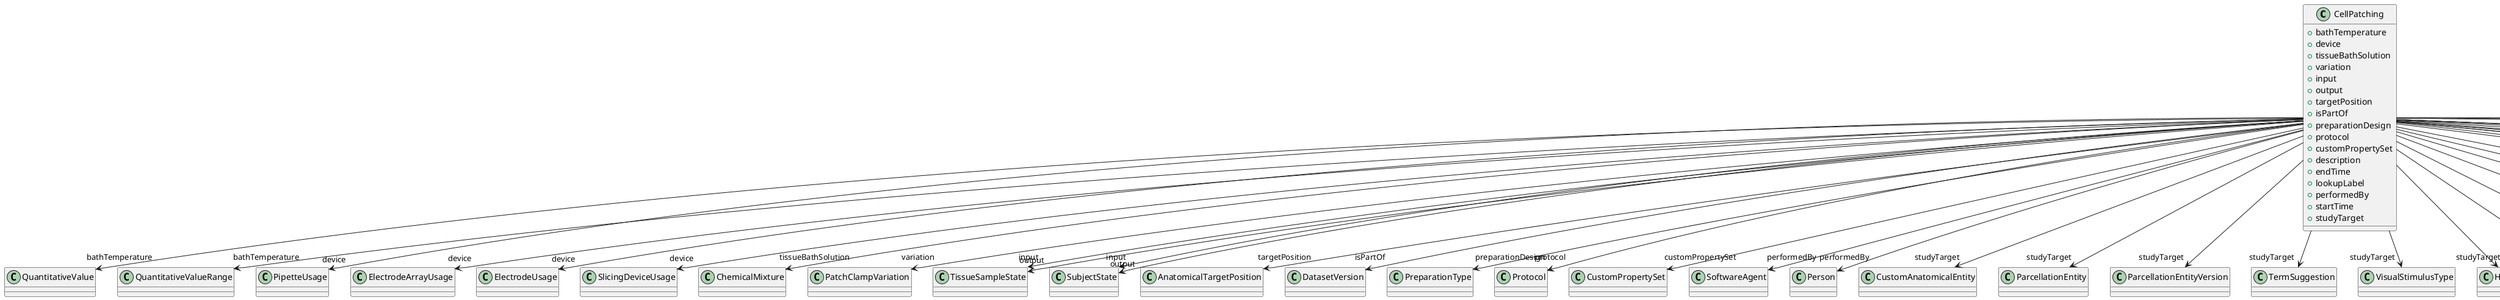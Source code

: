 @startuml
class CellPatching {
+bathTemperature
+device
+tissueBathSolution
+variation
+input
+output
+targetPosition
+isPartOf
+preparationDesign
+protocol
+customPropertySet
+description
+endTime
+lookupLabel
+performedBy
+startTime
+studyTarget

}
CellPatching -d-> "bathTemperature" QuantitativeValue
CellPatching -d-> "bathTemperature" QuantitativeValueRange
CellPatching -d-> "device" PipetteUsage
CellPatching -d-> "device" ElectrodeArrayUsage
CellPatching -d-> "device" ElectrodeUsage
CellPatching -d-> "device" SlicingDeviceUsage
CellPatching -d-> "tissueBathSolution" ChemicalMixture
CellPatching -d-> "variation" PatchClampVariation
CellPatching -d-> "input" TissueSampleState
CellPatching -d-> "input" SubjectState
CellPatching -d-> "output" TissueSampleState
CellPatching -d-> "output" SubjectState
CellPatching -d-> "targetPosition" AnatomicalTargetPosition
CellPatching -d-> "isPartOf" DatasetVersion
CellPatching -d-> "preparationDesign" PreparationType
CellPatching -d-> "protocol" Protocol
CellPatching -d-> "customPropertySet" CustomPropertySet
CellPatching -d-> "performedBy" SoftwareAgent
CellPatching -d-> "performedBy" Person
CellPatching -d-> "studyTarget" CustomAnatomicalEntity
CellPatching -d-> "studyTarget" ParcellationEntity
CellPatching -d-> "studyTarget" ParcellationEntityVersion
CellPatching -d-> "studyTarget" TermSuggestion
CellPatching -d-> "studyTarget" VisualStimulusType
CellPatching -d-> "studyTarget" Handedness
CellPatching -d-> "studyTarget" Species
CellPatching -d-> "studyTarget" BiologicalSex
CellPatching -d-> "studyTarget" OpticalStimulusType
CellPatching -d-> "studyTarget" UBERONParcellation
CellPatching -d-> "studyTarget" OlfactoryStimulusType
CellPatching -d-> "studyTarget" ElectricalStimulusType
CellPatching -d-> "studyTarget" CellType
CellPatching -d-> "studyTarget" Disease
CellPatching -d-> "studyTarget" AuditoryStimulusType
CellPatching -d-> "studyTarget" SubcellularEntity
CellPatching -d-> "studyTarget" GeneticStrainType
CellPatching -d-> "studyTarget" OrganismSubstance
CellPatching -d-> "studyTarget" TactileStimulusType
CellPatching -d-> "studyTarget" OrganismSystem
CellPatching -d-> "studyTarget" GustatoryStimulusType
CellPatching -d-> "studyTarget" Organ
CellPatching -d-> "studyTarget" DiseaseModel
CellPatching -d-> "studyTarget" BreedingType
CellPatching -d-> "studyTarget" BiologicalOrder
CellPatching -d-> "studyTarget" MolecularEntity
CellPatching -d-> "studyTarget" CellCultureType

@enduml
